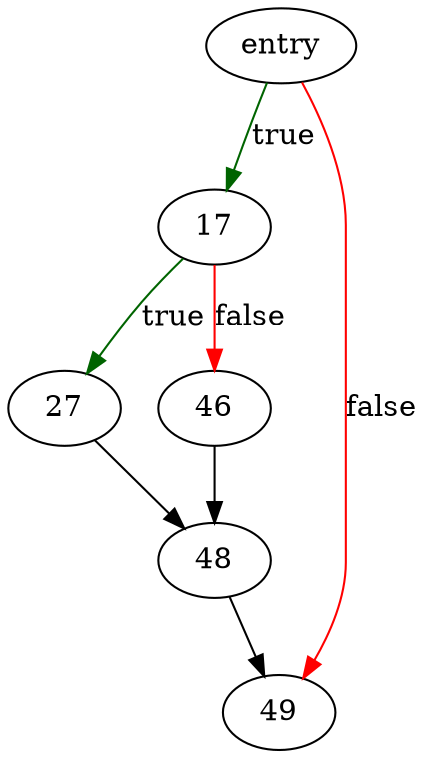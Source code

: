 digraph "vdbeMemFromBtreeResize" {
	// Node definitions.
	4 [label=entry];
	17;
	27;
	46;
	48;
	49;

	// Edge definitions.
	4 -> 17 [
		color=darkgreen
		label=true
	];
	4 -> 49 [
		color=red
		label=false
	];
	17 -> 27 [
		color=darkgreen
		label=true
	];
	17 -> 46 [
		color=red
		label=false
	];
	27 -> 48;
	46 -> 48;
	48 -> 49;
}